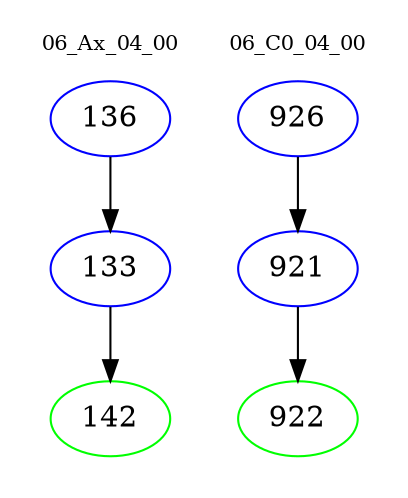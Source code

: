 digraph{
subgraph cluster_0 {
color = white
label = "06_Ax_04_00";
fontsize=10;
T0_136 [label="136", color="blue"]
T0_136 -> T0_133 [color="black"]
T0_133 [label="133", color="blue"]
T0_133 -> T0_142 [color="black"]
T0_142 [label="142", color="green"]
}
subgraph cluster_1 {
color = white
label = "06_C0_04_00";
fontsize=10;
T1_926 [label="926", color="blue"]
T1_926 -> T1_921 [color="black"]
T1_921 [label="921", color="blue"]
T1_921 -> T1_922 [color="black"]
T1_922 [label="922", color="green"]
}
}
